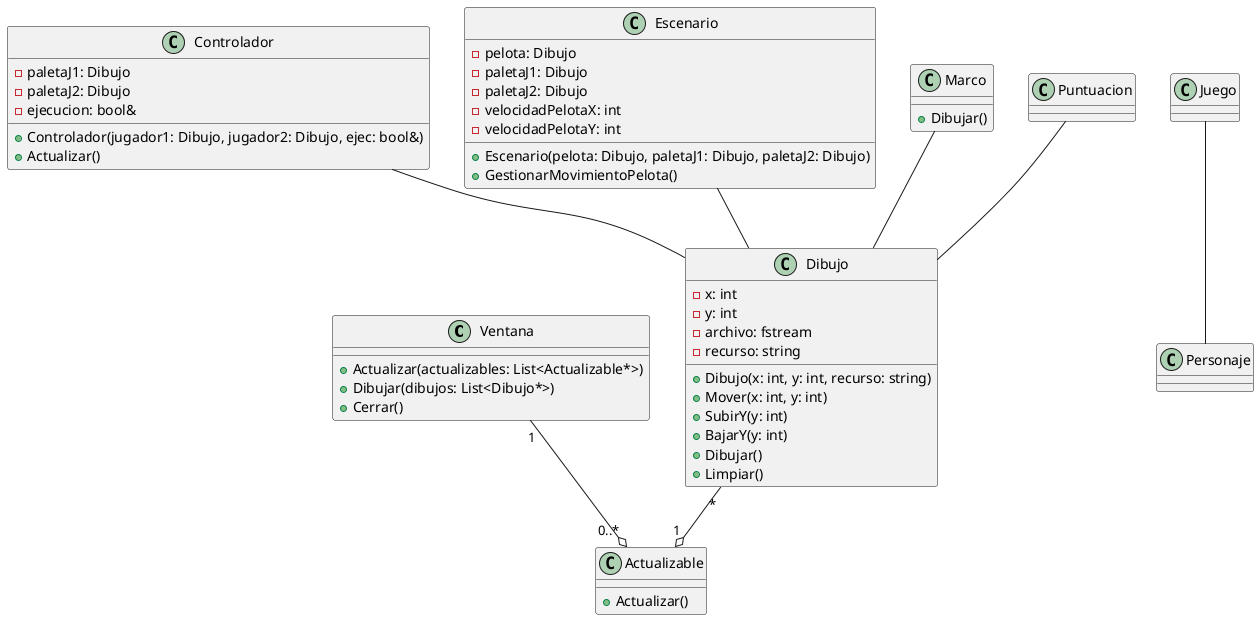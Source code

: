 @startuml PongGame

class Ventana {
  + Actualizar(actualizables: List<Actualizable*>)
  + Dibujar(dibujos: List<Dibujo*>)
  + Cerrar()
}

class Dibujo {
  - x: int
  - y: int
  - archivo: fstream
  - recurso: string
  + Dibujo(x: int, y: int, recurso: string)
  + Mover(x: int, y: int)
  + SubirY(y: int)
  + BajarY(y: int)
  + Dibujar()
  + Limpiar()
}

class Actualizable {
  + Actualizar()
}

class Controlador {
  - paletaJ1: Dibujo
  - paletaJ2: Dibujo
  - ejecucion: bool&
  + Controlador(jugador1: Dibujo, jugador2: Dibujo, ejec: bool&)
  + Actualizar()
}

class Escenario {
  - pelota: Dibujo
  - paletaJ1: Dibujo
  - paletaJ2: Dibujo
  - velocidadPelotaX: int
  - velocidadPelotaY: int
  + Escenario(pelota: Dibujo, paletaJ1: Dibujo, paletaJ2: Dibujo)
  + GestionarMovimientoPelota()
}

class Juego 
class Personaje 
class Marco {
  + Dibujar()
}
class Puntuacion

Ventana "1" --o "0..*" Actualizable

Dibujo "*" --o "1" Actualizable 

Controlador -- Dibujo 
Escenario -- Dibujo 
Juego -- Personaje 
Marco -- Dibujo 
Puntuacion -- Dibujo 

@enduml